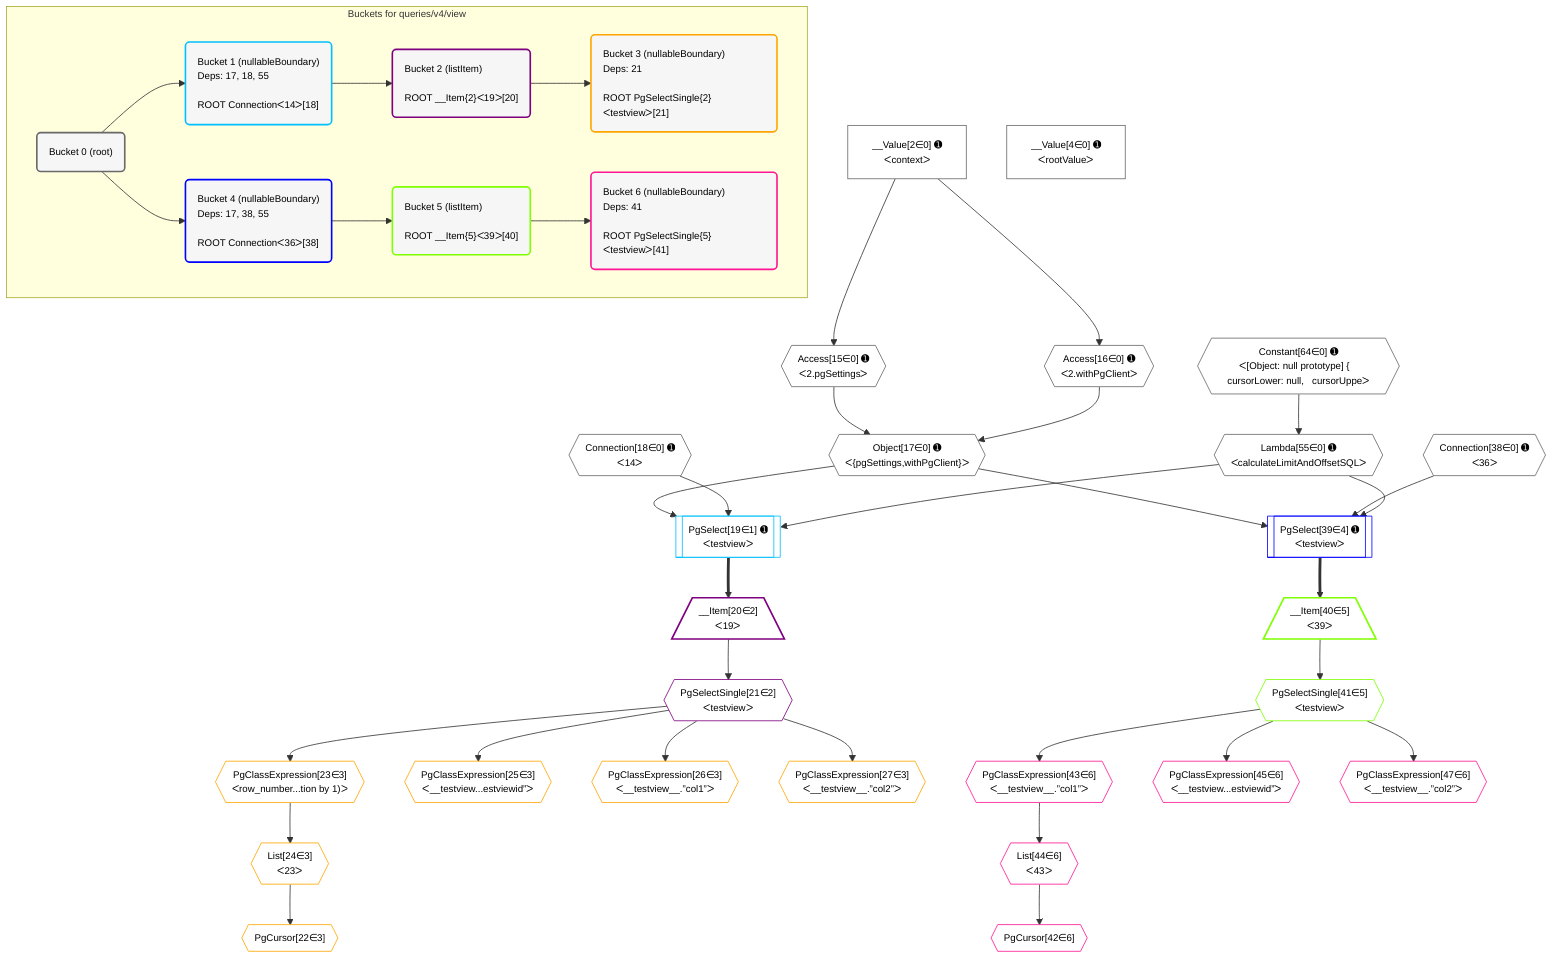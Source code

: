 %%{init: {'themeVariables': { 'fontSize': '12px'}}}%%
graph TD
    classDef path fill:#eee,stroke:#000,color:#000
    classDef plan fill:#fff,stroke-width:1px,color:#000
    classDef itemplan fill:#fff,stroke-width:2px,color:#000
    classDef unbatchedplan fill:#dff,stroke-width:1px,color:#000
    classDef sideeffectplan fill:#fcc,stroke-width:2px,color:#000
    classDef bucket fill:#f6f6f6,color:#000,stroke-width:2px,text-align:left


    %% plan dependencies
    Object17{{"Object[17∈0] ➊<br />ᐸ{pgSettings,withPgClient}ᐳ"}}:::plan
    Access15{{"Access[15∈0] ➊<br />ᐸ2.pgSettingsᐳ"}}:::plan
    Access16{{"Access[16∈0] ➊<br />ᐸ2.withPgClientᐳ"}}:::plan
    Access15 & Access16 --> Object17
    __Value2["__Value[2∈0] ➊<br />ᐸcontextᐳ"]:::plan
    __Value2 --> Access15
    __Value2 --> Access16
    Lambda55{{"Lambda[55∈0] ➊<br />ᐸcalculateLimitAndOffsetSQLᐳ"}}:::plan
    Constant64{{"Constant[64∈0] ➊<br />ᐸ[Object: null prototype] {   cursorLower: null,   cursorUppeᐳ"}}:::plan
    Constant64 --> Lambda55
    __Value4["__Value[4∈0] ➊<br />ᐸrootValueᐳ"]:::plan
    Connection18{{"Connection[18∈0] ➊<br />ᐸ14ᐳ"}}:::plan
    Connection38{{"Connection[38∈0] ➊<br />ᐸ36ᐳ"}}:::plan
    PgSelect19[["PgSelect[19∈1] ➊<br />ᐸtestviewᐳ"]]:::plan
    Object17 & Connection18 & Lambda55 --> PgSelect19
    __Item20[/"__Item[20∈2]<br />ᐸ19ᐳ"\]:::itemplan
    PgSelect19 ==> __Item20
    PgSelectSingle21{{"PgSelectSingle[21∈2]<br />ᐸtestviewᐳ"}}:::plan
    __Item20 --> PgSelectSingle21
    PgCursor22{{"PgCursor[22∈3]"}}:::plan
    List24{{"List[24∈3]<br />ᐸ23ᐳ"}}:::plan
    List24 --> PgCursor22
    PgClassExpression23{{"PgClassExpression[23∈3]<br />ᐸrow_number...tion by 1)ᐳ"}}:::plan
    PgSelectSingle21 --> PgClassExpression23
    PgClassExpression23 --> List24
    PgClassExpression25{{"PgClassExpression[25∈3]<br />ᐸ__testview...estviewid”ᐳ"}}:::plan
    PgSelectSingle21 --> PgClassExpression25
    PgClassExpression26{{"PgClassExpression[26∈3]<br />ᐸ__testview__.”col1”ᐳ"}}:::plan
    PgSelectSingle21 --> PgClassExpression26
    PgClassExpression27{{"PgClassExpression[27∈3]<br />ᐸ__testview__.”col2”ᐳ"}}:::plan
    PgSelectSingle21 --> PgClassExpression27
    PgSelect39[["PgSelect[39∈4] ➊<br />ᐸtestviewᐳ"]]:::plan
    Object17 & Connection38 & Lambda55 --> PgSelect39
    __Item40[/"__Item[40∈5]<br />ᐸ39ᐳ"\]:::itemplan
    PgSelect39 ==> __Item40
    PgSelectSingle41{{"PgSelectSingle[41∈5]<br />ᐸtestviewᐳ"}}:::plan
    __Item40 --> PgSelectSingle41
    PgCursor42{{"PgCursor[42∈6]"}}:::plan
    List44{{"List[44∈6]<br />ᐸ43ᐳ"}}:::plan
    List44 --> PgCursor42
    PgClassExpression43{{"PgClassExpression[43∈6]<br />ᐸ__testview__.”col1”ᐳ"}}:::plan
    PgSelectSingle41 --> PgClassExpression43
    PgClassExpression43 --> List44
    PgClassExpression45{{"PgClassExpression[45∈6]<br />ᐸ__testview...estviewid”ᐳ"}}:::plan
    PgSelectSingle41 --> PgClassExpression45
    PgClassExpression47{{"PgClassExpression[47∈6]<br />ᐸ__testview__.”col2”ᐳ"}}:::plan
    PgSelectSingle41 --> PgClassExpression47

    %% define steps

    subgraph "Buckets for queries/v4/view"
    Bucket0("Bucket 0 (root)"):::bucket
    classDef bucket0 stroke:#696969
    class Bucket0,__Value2,__Value4,Access15,Access16,Object17,Connection18,Connection38,Lambda55,Constant64 bucket0
    Bucket1("Bucket 1 (nullableBoundary)<br />Deps: 17, 18, 55<br /><br />ROOT Connectionᐸ14ᐳ[18]"):::bucket
    classDef bucket1 stroke:#00bfff
    class Bucket1,PgSelect19 bucket1
    Bucket2("Bucket 2 (listItem)<br /><br />ROOT __Item{2}ᐸ19ᐳ[20]"):::bucket
    classDef bucket2 stroke:#7f007f
    class Bucket2,__Item20,PgSelectSingle21 bucket2
    Bucket3("Bucket 3 (nullableBoundary)<br />Deps: 21<br /><br />ROOT PgSelectSingle{2}ᐸtestviewᐳ[21]"):::bucket
    classDef bucket3 stroke:#ffa500
    class Bucket3,PgCursor22,PgClassExpression23,List24,PgClassExpression25,PgClassExpression26,PgClassExpression27 bucket3
    Bucket4("Bucket 4 (nullableBoundary)<br />Deps: 17, 38, 55<br /><br />ROOT Connectionᐸ36ᐳ[38]"):::bucket
    classDef bucket4 stroke:#0000ff
    class Bucket4,PgSelect39 bucket4
    Bucket5("Bucket 5 (listItem)<br /><br />ROOT __Item{5}ᐸ39ᐳ[40]"):::bucket
    classDef bucket5 stroke:#7fff00
    class Bucket5,__Item40,PgSelectSingle41 bucket5
    Bucket6("Bucket 6 (nullableBoundary)<br />Deps: 41<br /><br />ROOT PgSelectSingle{5}ᐸtestviewᐳ[41]"):::bucket
    classDef bucket6 stroke:#ff1493
    class Bucket6,PgCursor42,PgClassExpression43,List44,PgClassExpression45,PgClassExpression47 bucket6
    Bucket0 --> Bucket1 & Bucket4
    Bucket1 --> Bucket2
    Bucket2 --> Bucket3
    Bucket4 --> Bucket5
    Bucket5 --> Bucket6
    end